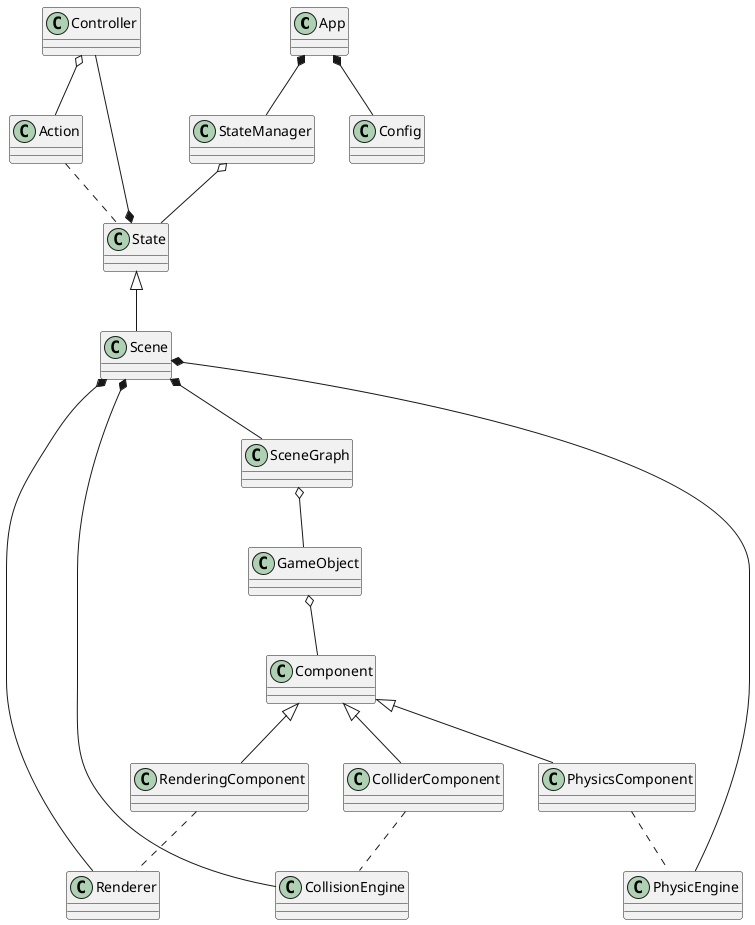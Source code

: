 @startuml

App *-- StateManager
StateManager o-- State
State <|-- Scene
Scene *-- SceneGraph
SceneGraph o-- GameObject
GameObject o-- Component

Scene *-- Renderer
Scene *-- PhysicEngine
Scene *-- CollisionEngine

App *-- Config
Action .. State
Controller --* State
Controller o-- Action

Component <|-- RenderingComponent
RenderingComponent .. Renderer
Component <|-- PhysicsComponent
PhysicsComponent .. PhysicEngine
Component <|-- ColliderComponent
ColliderComponent .. CollisionEngine


@enduml